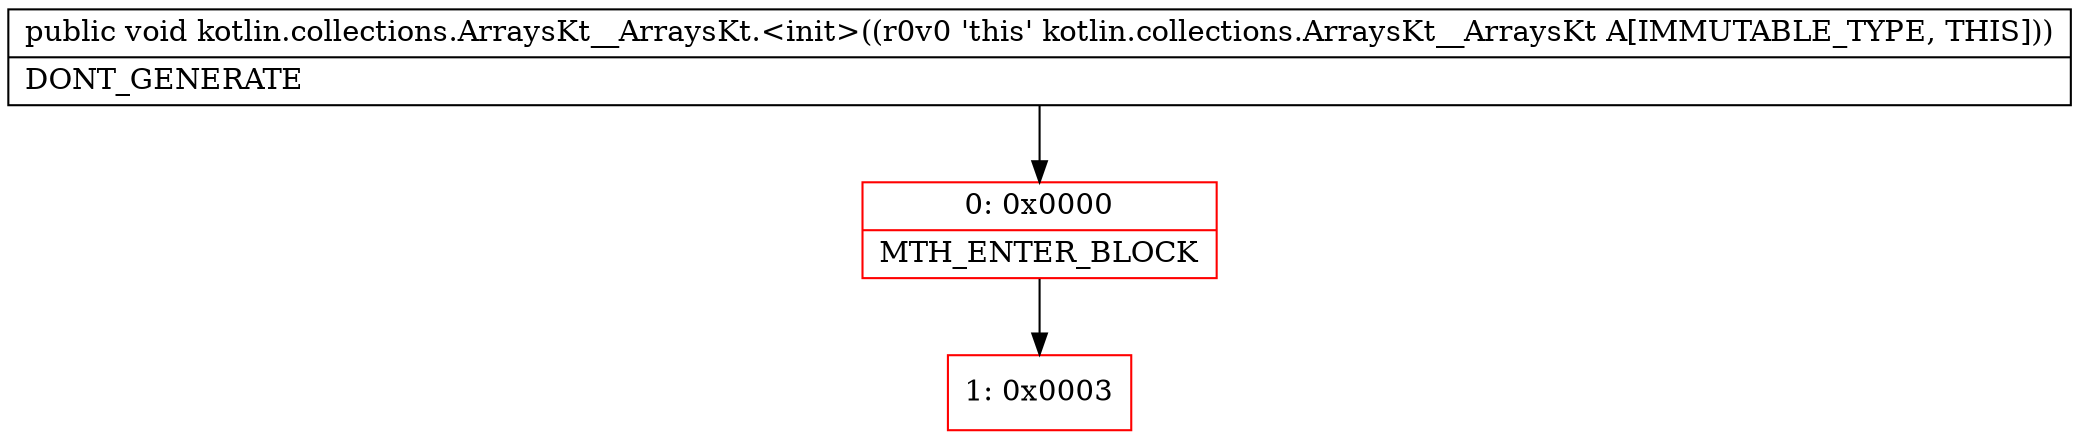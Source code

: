 digraph "CFG forkotlin.collections.ArraysKt__ArraysKt.\<init\>()V" {
subgraph cluster_Region_109297138 {
label = "R(0)";
node [shape=record,color=blue];
}
Node_0 [shape=record,color=red,label="{0\:\ 0x0000|MTH_ENTER_BLOCK\l}"];
Node_1 [shape=record,color=red,label="{1\:\ 0x0003}"];
MethodNode[shape=record,label="{public void kotlin.collections.ArraysKt__ArraysKt.\<init\>((r0v0 'this' kotlin.collections.ArraysKt__ArraysKt A[IMMUTABLE_TYPE, THIS]))  | DONT_GENERATE\l}"];
MethodNode -> Node_0;
Node_0 -> Node_1;
}

